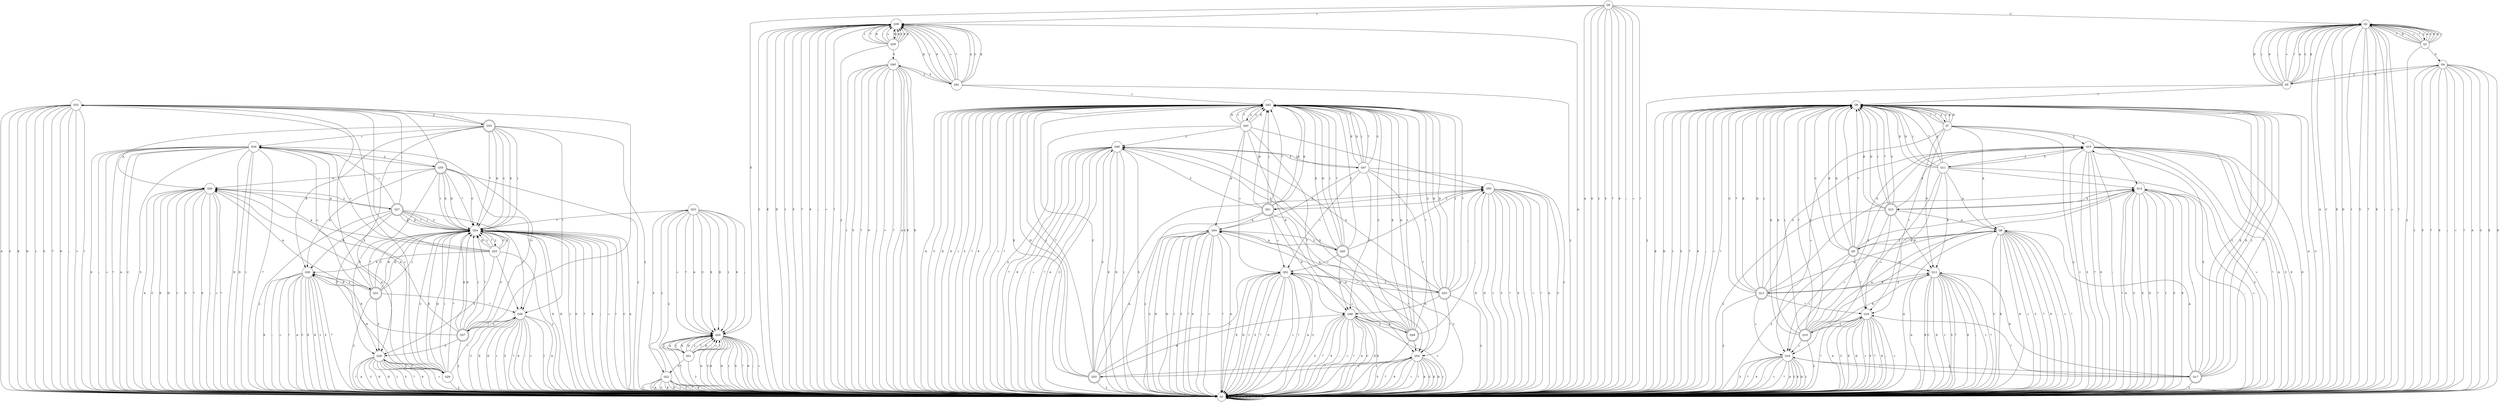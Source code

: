 digraph re_dfa {
Q38 [shape=circle];
Q46 [shape=circle];
Q32 [shape=circle];
Q1 [shape=circle];
Q13 [shape=doublecircle];
Q43 [shape=circle];
Q5 [shape=circle];
Q22 [shape=circle];
Q49 [shape=doublecircle];
Q0 [shape=circle];
Q10 [shape=circle];
Q54 [shape=circle];
Q31 [shape=doublecircle];
Q11 [shape=circle];
Q4 [shape=circle];
Q2 [shape=circle];
Q17 [shape=doublecircle];
Q55 [shape=doublecircle];
Q35 [shape=doublecircle];
Q28 [shape=circle];
Q45 [shape=doublecircle];
Q36 [shape=circle];
Q16 [shape=circle];
Q25 [shape=circle];
Q39 [shape=circle];
Q53 [shape=doublecircle];
Q37 [shape=doublecircle];
Q18 [shape=circle];
Q6 [shape=circle];
Q19 [shape=doublecircle];
Q48 [shape=circle];
Q52 [shape=circle];
Q30 [shape=circle];
Q33 [shape=doublecircle];
Q40 [shape=circle];
Q47 [shape=circle];
Q29 [shape=circle];
Q41 [shape=circle];
Q15 [shape=doublecircle];
Q12 [shape=circle];
Q8 [shape=circle];
Q42 [shape=circle];
Q44 [shape=circle];
Q20 [shape=circle];
Q3 [shape=circle];
Q27 [shape=doublecircle];
Q23 [shape=circle];
Q24 [shape=circle];
Q26 [shape=circle];
Q51 [shape=doublecircle];
Q21 [shape=circle];
Q34 [shape=circle];
Q7 [shape=circle];
Q14 [shape=circle];
Q9 [shape=doublecircle];
Q50 [shape=circle];
Q38 -> Q1  [label=A];
Q38 -> Q1  [label=C];
Q38 -> Q1  [label=E];
Q38 -> Q1  [label=D];
Q38 -> Q1  [label=1];
Q38 -> Q39  [label=2];
Q38 -> Q1  [label=5];
Q38 -> Q1  [label=7];
Q38 -> Q1  [label=9];
Q38 -> Q1  [label=";"];
Q38 -> Q1  [label="="];
Q38 -> Q1  [label="?"];
Q46 -> Q1  [label=A];
Q46 -> Q1  [label=C];
Q46 -> Q1  [label=E];
Q46 -> Q1  [label=D];
Q46 -> Q1  [label=1];
Q46 -> Q47  [label=2];
Q46 -> Q1  [label=5];
Q46 -> Q1  [label=7];
Q46 -> Q1  [label=9];
Q46 -> Q1  [label=";"];
Q46 -> Q1  [label="="];
Q46 -> Q1  [label="?"];
Q32 -> Q1  [label=A];
Q32 -> Q1  [label=C];
Q32 -> Q1  [label=E];
Q32 -> Q1  [label=D];
Q32 -> Q1  [label=1];
Q32 -> Q33  [label=2];
Q32 -> Q1  [label=5];
Q32 -> Q1  [label=7];
Q32 -> Q1  [label=9];
Q32 -> Q1  [label=";"];
Q32 -> Q1  [label="="];
Q32 -> Q1  [label="?"];
Q1 -> Q1  [label=A];
Q1 -> Q1  [label=C];
Q1 -> Q1  [label=E];
Q1 -> Q1  [label=D];
Q1 -> Q1  [label=1];
Q1 -> Q1  [label=2];
Q1 -> Q1  [label=5];
Q1 -> Q1  [label=7];
Q1 -> Q1  [label=9];
Q1 -> Q1  [label=";"];
Q1 -> Q1  [label="="];
Q1 -> Q1  [label="?"];
Q13 -> Q8  [label=A];
Q13 -> Q6  [label=C];
Q13 -> Q6  [label=E];
Q13 -> Q6  [label=D];
Q13 -> Q6  [label=1];
Q13 -> Q1  [label=2];
Q13 -> Q10  [label=5];
Q13 -> Q6  [label=7];
Q13 -> Q12  [label=9];
Q13 -> Q14  [label=";"];
Q13 -> Q16  [label="="];
Q13 -> Q18  [label="?"];
Q43 -> Q44  [label=A];
Q43 -> Q42  [label=C];
Q43 -> Q42  [label=E];
Q43 -> Q42  [label=D];
Q43 -> Q42  [label=1];
Q43 -> Q1  [label=2];
Q43 -> Q46  [label=5];
Q43 -> Q42  [label=7];
Q43 -> Q48  [label=9];
Q43 -> Q50  [label=";"];
Q43 -> Q52  [label="="];
Q43 -> Q54  [label="?"];
Q5 -> Q2  [label=A];
Q5 -> Q2  [label=C];
Q5 -> Q2  [label=E];
Q5 -> Q2  [label=D];
Q5 -> Q2  [label=1];
Q5 -> Q1  [label=2];
Q5 -> Q4  [label=5];
Q5 -> Q6  [label=7];
Q5 -> Q2  [label=9];
Q5 -> Q2  [label=";"];
Q5 -> Q2  [label="="];
Q5 -> Q2  [label="?"];
Q22 -> Q1  [label=A];
Q22 -> Q1  [label=C];
Q22 -> Q1  [label=E];
Q22 -> Q1  [label=D];
Q22 -> Q1  [label=1];
Q22 -> Q23  [label=2];
Q22 -> Q1  [label=5];
Q22 -> Q1  [label=7];
Q22 -> Q1  [label=9];
Q22 -> Q1  [label=";"];
Q22 -> Q1  [label="="];
Q22 -> Q1  [label="?"];
Q49 -> Q44  [label=A];
Q49 -> Q42  [label=C];
Q49 -> Q42  [label=E];
Q49 -> Q42  [label=D];
Q49 -> Q42  [label=1];
Q49 -> Q1  [label=2];
Q49 -> Q46  [label=5];
Q49 -> Q42  [label=7];
Q49 -> Q48  [label=9];
Q49 -> Q50  [label=";"];
Q49 -> Q52  [label="="];
Q49 -> Q54  [label="?"];
Q0 -> Q1  [label=A];
Q0 -> Q2  [label=C];
Q0 -> Q20  [label=E];
Q0 -> Q1  [label=D];
Q0 -> Q38  [label=1];
Q0 -> Q1  [label=2];
Q0 -> Q1  [label=5];
Q0 -> Q1  [label=7];
Q0 -> Q1  [label=9];
Q0 -> Q1  [label=";"];
Q0 -> Q1  [label="="];
Q0 -> Q1  [label="?"];
Q10 -> Q1  [label=A];
Q10 -> Q1  [label=C];
Q10 -> Q1  [label=E];
Q10 -> Q1  [label=D];
Q10 -> Q1  [label=1];
Q10 -> Q11  [label=2];
Q10 -> Q1  [label=5];
Q10 -> Q1  [label=7];
Q10 -> Q1  [label=9];
Q10 -> Q1  [label=";"];
Q10 -> Q1  [label="="];
Q10 -> Q1  [label="?"];
Q54 -> Q1  [label=A];
Q54 -> Q1  [label=C];
Q54 -> Q1  [label=E];
Q54 -> Q1  [label=D];
Q54 -> Q1  [label=1];
Q54 -> Q55  [label=2];
Q54 -> Q1  [label=5];
Q54 -> Q1  [label=7];
Q54 -> Q1  [label=9];
Q54 -> Q1  [label=";"];
Q54 -> Q1  [label="="];
Q54 -> Q1  [label="?"];
Q31 -> Q26  [label=A];
Q31 -> Q24  [label=C];
Q31 -> Q24  [label=E];
Q31 -> Q24  [label=D];
Q31 -> Q24  [label=1];
Q31 -> Q1  [label=2];
Q31 -> Q28  [label=5];
Q31 -> Q24  [label=7];
Q31 -> Q30  [label=9];
Q31 -> Q32  [label=";"];
Q31 -> Q34  [label="="];
Q31 -> Q36  [label="?"];
Q11 -> Q8  [label=A];
Q11 -> Q6  [label=C];
Q11 -> Q6  [label=E];
Q11 -> Q6  [label=D];
Q11 -> Q6  [label=1];
Q11 -> Q1  [label=2];
Q11 -> Q10  [label=5];
Q11 -> Q6  [label=7];
Q11 -> Q12  [label=9];
Q11 -> Q14  [label=";"];
Q11 -> Q16  [label="="];
Q11 -> Q18  [label="?"];
Q4 -> Q1  [label=A];
Q4 -> Q1  [label=C];
Q4 -> Q1  [label=E];
Q4 -> Q1  [label=D];
Q4 -> Q1  [label=1];
Q4 -> Q5  [label=2];
Q4 -> Q1  [label=5];
Q4 -> Q1  [label=7];
Q4 -> Q1  [label=9];
Q4 -> Q1  [label=";"];
Q4 -> Q1  [label="="];
Q4 -> Q1  [label="?"];
Q2 -> Q1  [label=A];
Q2 -> Q1  [label=C];
Q2 -> Q1  [label=E];
Q2 -> Q1  [label=D];
Q2 -> Q1  [label=1];
Q2 -> Q3  [label=2];
Q2 -> Q1  [label=5];
Q2 -> Q1  [label=7];
Q2 -> Q1  [label=9];
Q2 -> Q1  [label=";"];
Q2 -> Q1  [label="="];
Q2 -> Q1  [label="?"];
Q17 -> Q8  [label=A];
Q17 -> Q6  [label=C];
Q17 -> Q6  [label=E];
Q17 -> Q6  [label=D];
Q17 -> Q6  [label=1];
Q17 -> Q1  [label=2];
Q17 -> Q10  [label=5];
Q17 -> Q6  [label=7];
Q17 -> Q12  [label=9];
Q17 -> Q14  [label=";"];
Q17 -> Q16  [label="="];
Q17 -> Q18  [label="?"];
Q55 -> Q44  [label=A];
Q55 -> Q42  [label=C];
Q55 -> Q42  [label=E];
Q55 -> Q42  [label=D];
Q55 -> Q42  [label=1];
Q55 -> Q1  [label=2];
Q55 -> Q46  [label=5];
Q55 -> Q42  [label=7];
Q55 -> Q48  [label=9];
Q55 -> Q50  [label=";"];
Q55 -> Q52  [label="="];
Q55 -> Q54  [label="?"];
Q35 -> Q26  [label=A];
Q35 -> Q24  [label=C];
Q35 -> Q24  [label=E];
Q35 -> Q24  [label=D];
Q35 -> Q24  [label=1];
Q35 -> Q1  [label=2];
Q35 -> Q28  [label=5];
Q35 -> Q24  [label=7];
Q35 -> Q30  [label=9];
Q35 -> Q32  [label=";"];
Q35 -> Q34  [label="="];
Q35 -> Q36  [label="?"];
Q28 -> Q1  [label=A];
Q28 -> Q1  [label=C];
Q28 -> Q1  [label=E];
Q28 -> Q1  [label=D];
Q28 -> Q1  [label=1];
Q28 -> Q29  [label=2];
Q28 -> Q1  [label=5];
Q28 -> Q1  [label=7];
Q28 -> Q1  [label=9];
Q28 -> Q1  [label=";"];
Q28 -> Q1  [label="="];
Q28 -> Q1  [label="?"];
Q45 -> Q44  [label=A];
Q45 -> Q42  [label=C];
Q45 -> Q42  [label=E];
Q45 -> Q42  [label=D];
Q45 -> Q42  [label=1];
Q45 -> Q1  [label=2];
Q45 -> Q46  [label=5];
Q45 -> Q42  [label=7];
Q45 -> Q48  [label=9];
Q45 -> Q50  [label=";"];
Q45 -> Q52  [label="="];
Q45 -> Q54  [label="?"];
Q36 -> Q1  [label=A];
Q36 -> Q1  [label=C];
Q36 -> Q1  [label=E];
Q36 -> Q1  [label=D];
Q36 -> Q1  [label=1];
Q36 -> Q37  [label=2];
Q36 -> Q1  [label=5];
Q36 -> Q1  [label=7];
Q36 -> Q1  [label=9];
Q36 -> Q1  [label=";"];
Q36 -> Q1  [label="="];
Q36 -> Q1  [label="?"];
Q16 -> Q1  [label=A];
Q16 -> Q1  [label=C];
Q16 -> Q1  [label=E];
Q16 -> Q1  [label=D];
Q16 -> Q1  [label=1];
Q16 -> Q17  [label=2];
Q16 -> Q1  [label=5];
Q16 -> Q1  [label=7];
Q16 -> Q1  [label=9];
Q16 -> Q1  [label=";"];
Q16 -> Q1  [label="="];
Q16 -> Q1  [label="?"];
Q25 -> Q26  [label=A];
Q25 -> Q24  [label=C];
Q25 -> Q24  [label=E];
Q25 -> Q24  [label=D];
Q25 -> Q24  [label=1];
Q25 -> Q1  [label=2];
Q25 -> Q28  [label=5];
Q25 -> Q24  [label=7];
Q25 -> Q30  [label=9];
Q25 -> Q32  [label=";"];
Q25 -> Q34  [label="="];
Q25 -> Q36  [label="?"];
Q39 -> Q38  [label=A];
Q39 -> Q38  [label=C];
Q39 -> Q38  [label=E];
Q39 -> Q38  [label=D];
Q39 -> Q38  [label=1];
Q39 -> Q1  [label=2];
Q39 -> Q40  [label=5];
Q39 -> Q38  [label=7];
Q39 -> Q38  [label=9];
Q39 -> Q38  [label=";"];
Q39 -> Q38  [label="="];
Q39 -> Q38  [label="?"];
Q53 -> Q44  [label=A];
Q53 -> Q42  [label=C];
Q53 -> Q42  [label=E];
Q53 -> Q42  [label=D];
Q53 -> Q42  [label=1];
Q53 -> Q1  [label=2];
Q53 -> Q46  [label=5];
Q53 -> Q42  [label=7];
Q53 -> Q48  [label=9];
Q53 -> Q50  [label=";"];
Q53 -> Q52  [label="="];
Q53 -> Q54  [label="?"];
Q37 -> Q26  [label=A];
Q37 -> Q24  [label=C];
Q37 -> Q24  [label=E];
Q37 -> Q24  [label=D];
Q37 -> Q24  [label=1];
Q37 -> Q1  [label=2];
Q37 -> Q28  [label=5];
Q37 -> Q24  [label=7];
Q37 -> Q30  [label=9];
Q37 -> Q32  [label=";"];
Q37 -> Q34  [label="="];
Q37 -> Q36  [label="?"];
Q18 -> Q1  [label=A];
Q18 -> Q1  [label=C];
Q18 -> Q1  [label=E];
Q18 -> Q1  [label=D];
Q18 -> Q1  [label=1];
Q18 -> Q19  [label=2];
Q18 -> Q1  [label=5];
Q18 -> Q1  [label=7];
Q18 -> Q1  [label=9];
Q18 -> Q1  [label=";"];
Q18 -> Q1  [label="="];
Q18 -> Q1  [label="?"];
Q6 -> Q1  [label=A];
Q6 -> Q1  [label=C];
Q6 -> Q1  [label=E];
Q6 -> Q1  [label=D];
Q6 -> Q1  [label=1];
Q6 -> Q7  [label=2];
Q6 -> Q1  [label=5];
Q6 -> Q1  [label=7];
Q6 -> Q1  [label=9];
Q6 -> Q1  [label=";"];
Q6 -> Q1  [label="="];
Q6 -> Q1  [label="?"];
Q19 -> Q8  [label=A];
Q19 -> Q6  [label=C];
Q19 -> Q6  [label=E];
Q19 -> Q6  [label=D];
Q19 -> Q6  [label=1];
Q19 -> Q1  [label=2];
Q19 -> Q10  [label=5];
Q19 -> Q6  [label=7];
Q19 -> Q12  [label=9];
Q19 -> Q14  [label=";"];
Q19 -> Q16  [label="="];
Q19 -> Q18  [label="?"];
Q48 -> Q1  [label=A];
Q48 -> Q1  [label=C];
Q48 -> Q1  [label=E];
Q48 -> Q1  [label=D];
Q48 -> Q1  [label=1];
Q48 -> Q49  [label=2];
Q48 -> Q1  [label=5];
Q48 -> Q1  [label=7];
Q48 -> Q1  [label=9];
Q48 -> Q1  [label=";"];
Q48 -> Q1  [label="="];
Q48 -> Q1  [label="?"];
Q52 -> Q1  [label=A];
Q52 -> Q1  [label=C];
Q52 -> Q1  [label=E];
Q52 -> Q1  [label=D];
Q52 -> Q1  [label=1];
Q52 -> Q53  [label=2];
Q52 -> Q1  [label=5];
Q52 -> Q1  [label=7];
Q52 -> Q1  [label=9];
Q52 -> Q1  [label=";"];
Q52 -> Q1  [label="="];
Q52 -> Q1  [label="?"];
Q30 -> Q1  [label=A];
Q30 -> Q1  [label=C];
Q30 -> Q1  [label=E];
Q30 -> Q1  [label=D];
Q30 -> Q1  [label=1];
Q30 -> Q31  [label=2];
Q30 -> Q1  [label=5];
Q30 -> Q1  [label=7];
Q30 -> Q1  [label=9];
Q30 -> Q1  [label=";"];
Q30 -> Q1  [label="="];
Q30 -> Q1  [label="?"];
Q33 -> Q26  [label=A];
Q33 -> Q24  [label=C];
Q33 -> Q24  [label=E];
Q33 -> Q24  [label=D];
Q33 -> Q24  [label=1];
Q33 -> Q1  [label=2];
Q33 -> Q28  [label=5];
Q33 -> Q24  [label=7];
Q33 -> Q30  [label=9];
Q33 -> Q32  [label=";"];
Q33 -> Q34  [label="="];
Q33 -> Q36  [label="?"];
Q40 -> Q1  [label=A];
Q40 -> Q1  [label=C];
Q40 -> Q1  [label=E];
Q40 -> Q1  [label=D];
Q40 -> Q1  [label=1];
Q40 -> Q41  [label=2];
Q40 -> Q1  [label=5];
Q40 -> Q1  [label=7];
Q40 -> Q1  [label=9];
Q40 -> Q1  [label=";"];
Q40 -> Q1  [label="="];
Q40 -> Q1  [label="?"];
Q47 -> Q44  [label=A];
Q47 -> Q42  [label=C];
Q47 -> Q42  [label=E];
Q47 -> Q42  [label=D];
Q47 -> Q42  [label=1];
Q47 -> Q1  [label=2];
Q47 -> Q46  [label=5];
Q47 -> Q42  [label=7];
Q47 -> Q48  [label=9];
Q47 -> Q50  [label=";"];
Q47 -> Q52  [label="="];
Q47 -> Q54  [label="?"];
Q29 -> Q26  [label=A];
Q29 -> Q24  [label=C];
Q29 -> Q24  [label=E];
Q29 -> Q24  [label=D];
Q29 -> Q24  [label=1];
Q29 -> Q1  [label=2];
Q29 -> Q28  [label=5];
Q29 -> Q24  [label=7];
Q29 -> Q30  [label=9];
Q29 -> Q32  [label=";"];
Q29 -> Q34  [label="="];
Q29 -> Q36  [label="?"];
Q41 -> Q38  [label=A];
Q41 -> Q38  [label=C];
Q41 -> Q38  [label=E];
Q41 -> Q38  [label=D];
Q41 -> Q38  [label=1];
Q41 -> Q1  [label=2];
Q41 -> Q40  [label=5];
Q41 -> Q42  [label=7];
Q41 -> Q38  [label=9];
Q41 -> Q38  [label=";"];
Q41 -> Q38  [label="="];
Q41 -> Q38  [label="?"];
Q15 -> Q8  [label=A];
Q15 -> Q6  [label=C];
Q15 -> Q6  [label=E];
Q15 -> Q6  [label=D];
Q15 -> Q6  [label=1];
Q15 -> Q1  [label=2];
Q15 -> Q10  [label=5];
Q15 -> Q6  [label=7];
Q15 -> Q12  [label=9];
Q15 -> Q14  [label=";"];
Q15 -> Q16  [label="="];
Q15 -> Q18  [label="?"];
Q12 -> Q1  [label=A];
Q12 -> Q1  [label=C];
Q12 -> Q1  [label=E];
Q12 -> Q1  [label=D];
Q12 -> Q1  [label=1];
Q12 -> Q13  [label=2];
Q12 -> Q1  [label=5];
Q12 -> Q1  [label=7];
Q12 -> Q1  [label=9];
Q12 -> Q1  [label=";"];
Q12 -> Q1  [label="="];
Q12 -> Q1  [label="?"];
Q8 -> Q1  [label=A];
Q8 -> Q1  [label=C];
Q8 -> Q1  [label=E];
Q8 -> Q1  [label=D];
Q8 -> Q1  [label=1];
Q8 -> Q9  [label=2];
Q8 -> Q1  [label=5];
Q8 -> Q1  [label=7];
Q8 -> Q1  [label=9];
Q8 -> Q1  [label=";"];
Q8 -> Q1  [label="="];
Q8 -> Q1  [label="?"];
Q42 -> Q1  [label=A];
Q42 -> Q1  [label=C];
Q42 -> Q1  [label=E];
Q42 -> Q1  [label=D];
Q42 -> Q1  [label=1];
Q42 -> Q43  [label=2];
Q42 -> Q1  [label=5];
Q42 -> Q1  [label=7];
Q42 -> Q1  [label=9];
Q42 -> Q1  [label=";"];
Q42 -> Q1  [label="="];
Q42 -> Q1  [label="?"];
Q44 -> Q1  [label=A];
Q44 -> Q1  [label=C];
Q44 -> Q1  [label=E];
Q44 -> Q1  [label=D];
Q44 -> Q1  [label=1];
Q44 -> Q45  [label=2];
Q44 -> Q1  [label=5];
Q44 -> Q1  [label=7];
Q44 -> Q1  [label=9];
Q44 -> Q1  [label=";"];
Q44 -> Q1  [label="="];
Q44 -> Q1  [label="?"];
Q20 -> Q1  [label=A];
Q20 -> Q1  [label=C];
Q20 -> Q1  [label=E];
Q20 -> Q1  [label=D];
Q20 -> Q1  [label=1];
Q20 -> Q21  [label=2];
Q20 -> Q1  [label=5];
Q20 -> Q1  [label=7];
Q20 -> Q1  [label=9];
Q20 -> Q1  [label=";"];
Q20 -> Q1  [label="="];
Q20 -> Q1  [label="?"];
Q3 -> Q2  [label=A];
Q3 -> Q2  [label=C];
Q3 -> Q2  [label=E];
Q3 -> Q2  [label=D];
Q3 -> Q2  [label=1];
Q3 -> Q1  [label=2];
Q3 -> Q4  [label=5];
Q3 -> Q2  [label=7];
Q3 -> Q2  [label=9];
Q3 -> Q2  [label=";"];
Q3 -> Q2  [label="="];
Q3 -> Q2  [label="?"];
Q27 -> Q26  [label=A];
Q27 -> Q24  [label=C];
Q27 -> Q24  [label=E];
Q27 -> Q24  [label=D];
Q27 -> Q24  [label=1];
Q27 -> Q1  [label=2];
Q27 -> Q28  [label=5];
Q27 -> Q24  [label=7];
Q27 -> Q30  [label=9];
Q27 -> Q32  [label=";"];
Q27 -> Q34  [label="="];
Q27 -> Q36  [label="?"];
Q23 -> Q20  [label=A];
Q23 -> Q20  [label=C];
Q23 -> Q20  [label=E];
Q23 -> Q20  [label=D];
Q23 -> Q20  [label=1];
Q23 -> Q1  [label=2];
Q23 -> Q22  [label=5];
Q23 -> Q24  [label=7];
Q23 -> Q20  [label=9];
Q23 -> Q20  [label=";"];
Q23 -> Q20  [label="="];
Q23 -> Q20  [label="?"];
Q24 -> Q1  [label=A];
Q24 -> Q1  [label=C];
Q24 -> Q1  [label=E];
Q24 -> Q1  [label=D];
Q24 -> Q1  [label=1];
Q24 -> Q25  [label=2];
Q24 -> Q1  [label=5];
Q24 -> Q1  [label=7];
Q24 -> Q1  [label=9];
Q24 -> Q1  [label=";"];
Q24 -> Q1  [label="="];
Q24 -> Q1  [label="?"];
Q26 -> Q1  [label=A];
Q26 -> Q1  [label=C];
Q26 -> Q1  [label=E];
Q26 -> Q1  [label=D];
Q26 -> Q1  [label=1];
Q26 -> Q27  [label=2];
Q26 -> Q1  [label=5];
Q26 -> Q1  [label=7];
Q26 -> Q1  [label=9];
Q26 -> Q1  [label=";"];
Q26 -> Q1  [label="="];
Q26 -> Q1  [label="?"];
Q51 -> Q44  [label=A];
Q51 -> Q42  [label=C];
Q51 -> Q42  [label=E];
Q51 -> Q42  [label=D];
Q51 -> Q42  [label=1];
Q51 -> Q1  [label=2];
Q51 -> Q46  [label=5];
Q51 -> Q42  [label=7];
Q51 -> Q48  [label=9];
Q51 -> Q50  [label=";"];
Q51 -> Q52  [label="="];
Q51 -> Q54  [label="?"];
Q21 -> Q20  [label=A];
Q21 -> Q20  [label=C];
Q21 -> Q20  [label=E];
Q21 -> Q20  [label=D];
Q21 -> Q20  [label=1];
Q21 -> Q1  [label=2];
Q21 -> Q22  [label=5];
Q21 -> Q20  [label=7];
Q21 -> Q20  [label=9];
Q21 -> Q20  [label=";"];
Q21 -> Q20  [label="="];
Q21 -> Q20  [label="?"];
Q34 -> Q1  [label=A];
Q34 -> Q1  [label=C];
Q34 -> Q1  [label=E];
Q34 -> Q1  [label=D];
Q34 -> Q1  [label=1];
Q34 -> Q35  [label=2];
Q34 -> Q1  [label=5];
Q34 -> Q1  [label=7];
Q34 -> Q1  [label=9];
Q34 -> Q1  [label=";"];
Q34 -> Q1  [label="="];
Q34 -> Q1  [label="?"];
Q7 -> Q8  [label=A];
Q7 -> Q6  [label=C];
Q7 -> Q6  [label=E];
Q7 -> Q6  [label=D];
Q7 -> Q6  [label=1];
Q7 -> Q1  [label=2];
Q7 -> Q10  [label=5];
Q7 -> Q6  [label=7];
Q7 -> Q12  [label=9];
Q7 -> Q14  [label=";"];
Q7 -> Q16  [label="="];
Q7 -> Q18  [label="?"];
Q14 -> Q1  [label=A];
Q14 -> Q1  [label=C];
Q14 -> Q1  [label=E];
Q14 -> Q1  [label=D];
Q14 -> Q1  [label=1];
Q14 -> Q15  [label=2];
Q14 -> Q1  [label=5];
Q14 -> Q1  [label=7];
Q14 -> Q1  [label=9];
Q14 -> Q1  [label=";"];
Q14 -> Q1  [label="="];
Q14 -> Q1  [label="?"];
Q9 -> Q8  [label=A];
Q9 -> Q6  [label=C];
Q9 -> Q6  [label=E];
Q9 -> Q6  [label=D];
Q9 -> Q6  [label=1];
Q9 -> Q1  [label=2];
Q9 -> Q10  [label=5];
Q9 -> Q6  [label=7];
Q9 -> Q12  [label=9];
Q9 -> Q14  [label=";"];
Q9 -> Q16  [label="="];
Q9 -> Q18  [label="?"];
Q50 -> Q1  [label=A];
Q50 -> Q1  [label=C];
Q50 -> Q1  [label=E];
Q50 -> Q1  [label=D];
Q50 -> Q1  [label=1];
Q50 -> Q51  [label=2];
Q50 -> Q1  [label=5];
Q50 -> Q1  [label=7];
Q50 -> Q1  [label=9];
Q50 -> Q1  [label=";"];
Q50 -> Q1  [label="="];
Q50 -> Q1  [label="?"];
}
